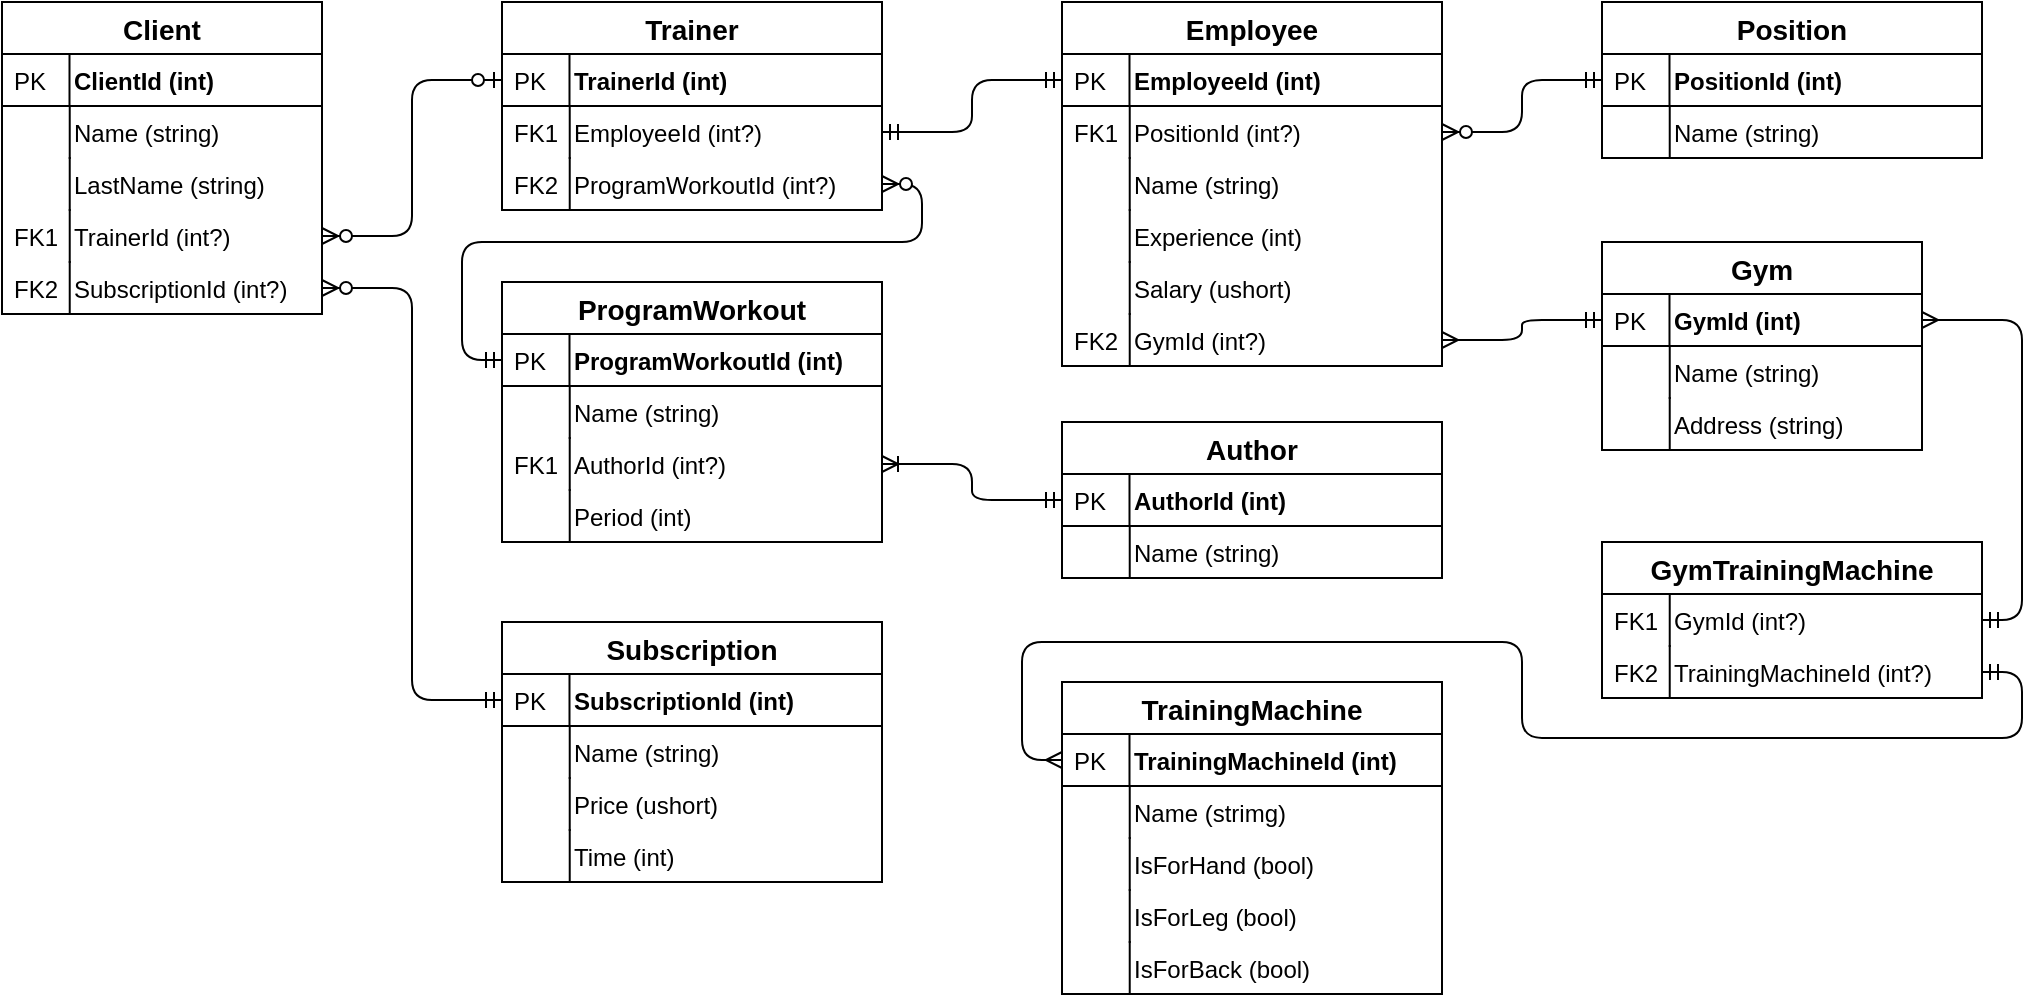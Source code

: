 <mxfile version="13.0.9" type="device"><diagram id="C5RBs43oDa-KdzZeNtuy" name="Page-1"><mxGraphModel dx="1038" dy="576" grid="1" gridSize="10" guides="1" tooltips="1" connect="1" arrows="1" fold="1" page="1" pageScale="1" pageWidth="827" pageHeight="1169" math="0" shadow="0"><root><mxCell id="WIyWlLk6GJQsqaUBKTNV-0"/><mxCell id="WIyWlLk6GJQsqaUBKTNV-1" parent="WIyWlLk6GJQsqaUBKTNV-0"/><mxCell id="CfeFnYKJWPxMVS0y_TyH-17" value="Client" style="swimlane;fontStyle=1;childLayout=stackLayout;horizontal=1;startSize=26;horizontalStack=0;resizeParent=1;resizeParentMax=0;resizeLast=0;collapsible=1;marginBottom=0;align=center;fontSize=14;" parent="WIyWlLk6GJQsqaUBKTNV-1" vertex="1"><mxGeometry x="50" y="80" width="160" height="156" as="geometry"/></mxCell><mxCell id="CfeFnYKJWPxMVS0y_TyH-30" value="ClientId (int)" style="shape=partialRectangle;top=0;left=0;right=0;bottom=1;align=left;verticalAlign=top;fillColor=none;spacingLeft=34;spacingRight=4;overflow=hidden;rotatable=0;points=[[0,0.5],[1,0.5]];portConstraint=eastwest;dropTarget=0;fontSize=12;fontStyle=1" parent="CfeFnYKJWPxMVS0y_TyH-17" vertex="1"><mxGeometry y="26" width="160" height="26" as="geometry"/></mxCell><mxCell id="CfeFnYKJWPxMVS0y_TyH-31" value="PK" style="shape=partialRectangle;top=0;left=0;bottom=0;fillColor=none;align=left;verticalAlign=top;spacingLeft=4;spacingRight=4;overflow=hidden;rotatable=0;points=[];portConstraint=eastwest;part=1;fontSize=12;" parent="CfeFnYKJWPxMVS0y_TyH-30" vertex="1" connectable="0"><mxGeometry width="33.75" height="26" as="geometry"/></mxCell><mxCell id="CfeFnYKJWPxMVS0y_TyH-34" value="Name (string)" style="shape=partialRectangle;top=0;left=0;right=0;bottom=0;align=left;verticalAlign=top;fillColor=none;spacingLeft=34;spacingRight=4;overflow=hidden;rotatable=0;points=[[0,0.5],[1,0.5]];portConstraint=eastwest;dropTarget=0;fontSize=12;" parent="CfeFnYKJWPxMVS0y_TyH-17" vertex="1"><mxGeometry y="52" width="160" height="26" as="geometry"/></mxCell><mxCell id="CfeFnYKJWPxMVS0y_TyH-35" value="" style="shape=partialRectangle;top=0;left=0;bottom=0;fillColor=none;align=left;verticalAlign=top;spacingLeft=4;spacingRight=4;overflow=hidden;rotatable=0;points=[];portConstraint=eastwest;part=1;fontSize=12;" parent="CfeFnYKJWPxMVS0y_TyH-34" vertex="1" connectable="0"><mxGeometry width="33.867" height="26" as="geometry"/></mxCell><mxCell id="CfeFnYKJWPxMVS0y_TyH-36" value="LastName (string)" style="shape=partialRectangle;top=0;left=0;right=0;bottom=0;align=left;verticalAlign=top;fillColor=none;spacingLeft=34;spacingRight=4;overflow=hidden;rotatable=0;points=[[0,0.5],[1,0.5]];portConstraint=eastwest;dropTarget=0;fontSize=12;" parent="CfeFnYKJWPxMVS0y_TyH-17" vertex="1"><mxGeometry y="78" width="160" height="26" as="geometry"/></mxCell><mxCell id="CfeFnYKJWPxMVS0y_TyH-37" value="" style="shape=partialRectangle;top=0;left=0;bottom=0;fillColor=none;align=left;verticalAlign=top;spacingLeft=4;spacingRight=4;overflow=hidden;rotatable=0;points=[];portConstraint=eastwest;part=1;fontSize=12;" parent="CfeFnYKJWPxMVS0y_TyH-36" vertex="1" connectable="0"><mxGeometry width="33.867" height="26" as="geometry"/></mxCell><mxCell id="CfeFnYKJWPxMVS0y_TyH-38" value="TrainerId (int?)" style="shape=partialRectangle;top=0;left=0;right=0;bottom=0;align=left;verticalAlign=top;fillColor=none;spacingLeft=34;spacingRight=4;overflow=hidden;rotatable=0;points=[[0,0.5],[1,0.5]];portConstraint=eastwest;dropTarget=0;fontSize=12;" parent="CfeFnYKJWPxMVS0y_TyH-17" vertex="1"><mxGeometry y="104" width="160" height="26" as="geometry"/></mxCell><mxCell id="CfeFnYKJWPxMVS0y_TyH-39" value="FK1" style="shape=partialRectangle;top=0;left=0;bottom=0;fillColor=none;align=left;verticalAlign=top;spacingLeft=4;spacingRight=4;overflow=hidden;rotatable=0;points=[];portConstraint=eastwest;part=1;fontSize=12;" parent="CfeFnYKJWPxMVS0y_TyH-38" vertex="1" connectable="0"><mxGeometry width="33.867" height="26" as="geometry"/></mxCell><mxCell id="CfeFnYKJWPxMVS0y_TyH-40" value="SubscriptionId (int?)" style="shape=partialRectangle;top=0;left=0;right=0;bottom=0;align=left;verticalAlign=top;fillColor=none;spacingLeft=34;spacingRight=4;overflow=hidden;rotatable=0;points=[[0,0.5],[1,0.5]];portConstraint=eastwest;dropTarget=0;fontSize=12;" parent="CfeFnYKJWPxMVS0y_TyH-17" vertex="1"><mxGeometry y="130" width="160" height="26" as="geometry"/></mxCell><mxCell id="CfeFnYKJWPxMVS0y_TyH-41" value="FK2" style="shape=partialRectangle;top=0;left=0;bottom=0;fillColor=none;align=left;verticalAlign=top;spacingLeft=4;spacingRight=4;overflow=hidden;rotatable=0;points=[];portConstraint=eastwest;part=1;fontSize=12;" parent="CfeFnYKJWPxMVS0y_TyH-40" vertex="1" connectable="0"><mxGeometry width="33.867" height="26" as="geometry"/></mxCell><mxCell id="CfeFnYKJWPxMVS0y_TyH-42" value="Trainer" style="swimlane;fontStyle=1;childLayout=stackLayout;horizontal=1;startSize=26;horizontalStack=0;resizeParent=1;resizeParentMax=0;resizeLast=0;collapsible=1;marginBottom=0;align=center;fontSize=14;" parent="WIyWlLk6GJQsqaUBKTNV-1" vertex="1"><mxGeometry x="300" y="80" width="190" height="104" as="geometry"/></mxCell><mxCell id="CfeFnYKJWPxMVS0y_TyH-53" value="TrainerId (int)" style="shape=partialRectangle;top=0;left=0;right=0;bottom=1;align=left;verticalAlign=top;fillColor=none;spacingLeft=34;spacingRight=4;overflow=hidden;rotatable=0;points=[[0,0.5],[1,0.5]];portConstraint=eastwest;dropTarget=0;fontSize=12;fontStyle=1" parent="CfeFnYKJWPxMVS0y_TyH-42" vertex="1"><mxGeometry y="26" width="190" height="26" as="geometry"/></mxCell><mxCell id="CfeFnYKJWPxMVS0y_TyH-54" value="PK" style="shape=partialRectangle;top=0;left=0;bottom=0;fillColor=none;align=left;verticalAlign=top;spacingLeft=4;spacingRight=4;overflow=hidden;rotatable=0;points=[];portConstraint=eastwest;part=1;fontSize=12;" parent="CfeFnYKJWPxMVS0y_TyH-53" vertex="1" connectable="0"><mxGeometry width="33.75" height="26" as="geometry"/></mxCell><mxCell id="CfeFnYKJWPxMVS0y_TyH-57" value="EmployeeId (int?)" style="shape=partialRectangle;top=0;left=0;right=0;bottom=0;align=left;verticalAlign=top;fillColor=none;spacingLeft=34;spacingRight=4;overflow=hidden;rotatable=0;points=[[0,0.5],[1,0.5]];portConstraint=eastwest;dropTarget=0;fontSize=12;" parent="CfeFnYKJWPxMVS0y_TyH-42" vertex="1"><mxGeometry y="52" width="190" height="26" as="geometry"/></mxCell><mxCell id="CfeFnYKJWPxMVS0y_TyH-58" value="FK1" style="shape=partialRectangle;top=0;left=0;bottom=0;fillColor=none;align=left;verticalAlign=top;spacingLeft=4;spacingRight=4;overflow=hidden;rotatable=0;points=[];portConstraint=eastwest;part=1;fontSize=12;" parent="CfeFnYKJWPxMVS0y_TyH-57" vertex="1" connectable="0"><mxGeometry width="33.867" height="26" as="geometry"/></mxCell><mxCell id="CfeFnYKJWPxMVS0y_TyH-55" value="ProgramWorkoutId (int?)" style="shape=partialRectangle;top=0;left=0;right=0;bottom=0;align=left;verticalAlign=top;fillColor=none;spacingLeft=34;spacingRight=4;overflow=hidden;rotatable=0;points=[[0,0.5],[1,0.5]];portConstraint=eastwest;dropTarget=0;fontSize=12;" parent="CfeFnYKJWPxMVS0y_TyH-42" vertex="1"><mxGeometry y="78" width="190" height="26" as="geometry"/></mxCell><mxCell id="CfeFnYKJWPxMVS0y_TyH-56" value="FK2" style="shape=partialRectangle;top=0;left=0;bottom=0;fillColor=none;align=left;verticalAlign=top;spacingLeft=4;spacingRight=4;overflow=hidden;rotatable=0;points=[];portConstraint=eastwest;part=1;fontSize=12;" parent="CfeFnYKJWPxMVS0y_TyH-55" vertex="1" connectable="0"><mxGeometry width="33.867" height="26" as="geometry"/></mxCell><mxCell id="CfeFnYKJWPxMVS0y_TyH-59" style="edgeStyle=orthogonalEdgeStyle;rounded=1;orthogonalLoop=1;jettySize=auto;html=1;exitX=1;exitY=0.5;exitDx=0;exitDy=0;entryX=0;entryY=0.5;entryDx=0;entryDy=0;startArrow=ERzeroToMany;startFill=1;endArrow=ERzeroToOne;endFill=1;" parent="WIyWlLk6GJQsqaUBKTNV-1" source="CfeFnYKJWPxMVS0y_TyH-38" target="CfeFnYKJWPxMVS0y_TyH-53" edge="1"><mxGeometry relative="1" as="geometry"/></mxCell><mxCell id="CfeFnYKJWPxMVS0y_TyH-60" value="Employee" style="swimlane;fontStyle=1;childLayout=stackLayout;horizontal=1;startSize=26;horizontalStack=0;resizeParent=1;resizeParentMax=0;resizeLast=0;collapsible=1;marginBottom=0;align=center;fontSize=14;" parent="WIyWlLk6GJQsqaUBKTNV-1" vertex="1"><mxGeometry x="580" y="80" width="190" height="182" as="geometry"/></mxCell><mxCell id="CfeFnYKJWPxMVS0y_TyH-61" value="EmployeeId (int)" style="shape=partialRectangle;top=0;left=0;right=0;bottom=1;align=left;verticalAlign=top;fillColor=none;spacingLeft=34;spacingRight=4;overflow=hidden;rotatable=0;points=[[0,0.5],[1,0.5]];portConstraint=eastwest;dropTarget=0;fontSize=12;fontStyle=1" parent="CfeFnYKJWPxMVS0y_TyH-60" vertex="1"><mxGeometry y="26" width="190" height="26" as="geometry"/></mxCell><mxCell id="CfeFnYKJWPxMVS0y_TyH-62" value="PK" style="shape=partialRectangle;top=0;left=0;bottom=0;fillColor=none;align=left;verticalAlign=top;spacingLeft=4;spacingRight=4;overflow=hidden;rotatable=0;points=[];portConstraint=eastwest;part=1;fontSize=12;" parent="CfeFnYKJWPxMVS0y_TyH-61" vertex="1" connectable="0"><mxGeometry width="33.75" height="26" as="geometry"/></mxCell><mxCell id="CfeFnYKJWPxMVS0y_TyH-63" value="PositionId (int?)" style="shape=partialRectangle;top=0;left=0;right=0;bottom=0;align=left;verticalAlign=top;fillColor=none;spacingLeft=34;spacingRight=4;overflow=hidden;rotatable=0;points=[[0,0.5],[1,0.5]];portConstraint=eastwest;dropTarget=0;fontSize=12;" parent="CfeFnYKJWPxMVS0y_TyH-60" vertex="1"><mxGeometry y="52" width="190" height="26" as="geometry"/></mxCell><mxCell id="CfeFnYKJWPxMVS0y_TyH-64" value="FK1" style="shape=partialRectangle;top=0;left=0;bottom=0;fillColor=none;align=left;verticalAlign=top;spacingLeft=4;spacingRight=4;overflow=hidden;rotatable=0;points=[];portConstraint=eastwest;part=1;fontSize=12;" parent="CfeFnYKJWPxMVS0y_TyH-63" vertex="1" connectable="0"><mxGeometry width="33.867" height="26" as="geometry"/></mxCell><mxCell id="CfeFnYKJWPxMVS0y_TyH-65" value="Name (string)" style="shape=partialRectangle;top=0;left=0;right=0;bottom=0;align=left;verticalAlign=top;fillColor=none;spacingLeft=34;spacingRight=4;overflow=hidden;rotatable=0;points=[[0,0.5],[1,0.5]];portConstraint=eastwest;dropTarget=0;fontSize=12;" parent="CfeFnYKJWPxMVS0y_TyH-60" vertex="1"><mxGeometry y="78" width="190" height="26" as="geometry"/></mxCell><mxCell id="CfeFnYKJWPxMVS0y_TyH-66" value="" style="shape=partialRectangle;top=0;left=0;bottom=0;fillColor=none;align=left;verticalAlign=top;spacingLeft=4;spacingRight=4;overflow=hidden;rotatable=0;points=[];portConstraint=eastwest;part=1;fontSize=12;" parent="CfeFnYKJWPxMVS0y_TyH-65" vertex="1" connectable="0"><mxGeometry width="33.867" height="26" as="geometry"/></mxCell><mxCell id="CfeFnYKJWPxMVS0y_TyH-67" value="Experience (int)" style="shape=partialRectangle;top=0;left=0;right=0;bottom=0;align=left;verticalAlign=top;fillColor=none;spacingLeft=34;spacingRight=4;overflow=hidden;rotatable=0;points=[[0,0.5],[1,0.5]];portConstraint=eastwest;dropTarget=0;fontSize=12;" parent="CfeFnYKJWPxMVS0y_TyH-60" vertex="1"><mxGeometry y="104" width="190" height="26" as="geometry"/></mxCell><mxCell id="CfeFnYKJWPxMVS0y_TyH-68" value="" style="shape=partialRectangle;top=0;left=0;bottom=0;fillColor=none;align=left;verticalAlign=top;spacingLeft=4;spacingRight=4;overflow=hidden;rotatable=0;points=[];portConstraint=eastwest;part=1;fontSize=12;" parent="CfeFnYKJWPxMVS0y_TyH-67" vertex="1" connectable="0"><mxGeometry width="33.867" height="26" as="geometry"/></mxCell><mxCell id="CfeFnYKJWPxMVS0y_TyH-69" value="Salary (ushort)" style="shape=partialRectangle;top=0;left=0;right=0;bottom=0;align=left;verticalAlign=top;fillColor=none;spacingLeft=34;spacingRight=4;overflow=hidden;rotatable=0;points=[[0,0.5],[1,0.5]];portConstraint=eastwest;dropTarget=0;fontSize=12;" parent="CfeFnYKJWPxMVS0y_TyH-60" vertex="1"><mxGeometry y="130" width="190" height="26" as="geometry"/></mxCell><mxCell id="CfeFnYKJWPxMVS0y_TyH-70" value="" style="shape=partialRectangle;top=0;left=0;bottom=0;fillColor=none;align=left;verticalAlign=top;spacingLeft=4;spacingRight=4;overflow=hidden;rotatable=0;points=[];portConstraint=eastwest;part=1;fontSize=12;" parent="CfeFnYKJWPxMVS0y_TyH-69" vertex="1" connectable="0"><mxGeometry width="33.867" height="26" as="geometry"/></mxCell><mxCell id="CfeFnYKJWPxMVS0y_TyH-71" value="GymId (int?)" style="shape=partialRectangle;top=0;left=0;right=0;bottom=0;align=left;verticalAlign=top;fillColor=none;spacingLeft=34;spacingRight=4;overflow=hidden;rotatable=0;points=[[0,0.5],[1,0.5]];portConstraint=eastwest;dropTarget=0;fontSize=12;" parent="CfeFnYKJWPxMVS0y_TyH-60" vertex="1"><mxGeometry y="156" width="190" height="26" as="geometry"/></mxCell><mxCell id="CfeFnYKJWPxMVS0y_TyH-72" value="FK2" style="shape=partialRectangle;top=0;left=0;bottom=0;fillColor=none;align=left;verticalAlign=top;spacingLeft=4;spacingRight=4;overflow=hidden;rotatable=0;points=[];portConstraint=eastwest;part=1;fontSize=12;" parent="CfeFnYKJWPxMVS0y_TyH-71" vertex="1" connectable="0"><mxGeometry width="33.867" height="26" as="geometry"/></mxCell><mxCell id="CfeFnYKJWPxMVS0y_TyH-73" style="edgeStyle=orthogonalEdgeStyle;rounded=1;orthogonalLoop=1;jettySize=auto;html=1;exitX=0;exitY=0.5;exitDx=0;exitDy=0;entryX=1;entryY=0.5;entryDx=0;entryDy=0;startArrow=ERmandOne;startFill=0;endArrow=ERmandOne;endFill=0;" parent="WIyWlLk6GJQsqaUBKTNV-1" source="CfeFnYKJWPxMVS0y_TyH-61" target="CfeFnYKJWPxMVS0y_TyH-57" edge="1"><mxGeometry relative="1" as="geometry"/></mxCell><mxCell id="CfeFnYKJWPxMVS0y_TyH-74" value="Position" style="swimlane;fontStyle=1;childLayout=stackLayout;horizontal=1;startSize=26;horizontalStack=0;resizeParent=1;resizeParentMax=0;resizeLast=0;collapsible=1;marginBottom=0;align=center;fontSize=14;" parent="WIyWlLk6GJQsqaUBKTNV-1" vertex="1"><mxGeometry x="850" y="80" width="190" height="78" as="geometry"/></mxCell><mxCell id="CfeFnYKJWPxMVS0y_TyH-75" value="PositionId (int)" style="shape=partialRectangle;top=0;left=0;right=0;bottom=1;align=left;verticalAlign=top;fillColor=none;spacingLeft=34;spacingRight=4;overflow=hidden;rotatable=0;points=[[0,0.5],[1,0.5]];portConstraint=eastwest;dropTarget=0;fontSize=12;fontStyle=1" parent="CfeFnYKJWPxMVS0y_TyH-74" vertex="1"><mxGeometry y="26" width="190" height="26" as="geometry"/></mxCell><mxCell id="CfeFnYKJWPxMVS0y_TyH-76" value="PK" style="shape=partialRectangle;top=0;left=0;bottom=0;fillColor=none;align=left;verticalAlign=top;spacingLeft=4;spacingRight=4;overflow=hidden;rotatable=0;points=[];portConstraint=eastwest;part=1;fontSize=12;" parent="CfeFnYKJWPxMVS0y_TyH-75" vertex="1" connectable="0"><mxGeometry width="33.75" height="26" as="geometry"/></mxCell><mxCell id="CfeFnYKJWPxMVS0y_TyH-77" value="Name (string)" style="shape=partialRectangle;top=0;left=0;right=0;bottom=0;align=left;verticalAlign=top;fillColor=none;spacingLeft=34;spacingRight=4;overflow=hidden;rotatable=0;points=[[0,0.5],[1,0.5]];portConstraint=eastwest;dropTarget=0;fontSize=12;" parent="CfeFnYKJWPxMVS0y_TyH-74" vertex="1"><mxGeometry y="52" width="190" height="26" as="geometry"/></mxCell><mxCell id="CfeFnYKJWPxMVS0y_TyH-78" value="" style="shape=partialRectangle;top=0;left=0;bottom=0;fillColor=none;align=left;verticalAlign=top;spacingLeft=4;spacingRight=4;overflow=hidden;rotatable=0;points=[];portConstraint=eastwest;part=1;fontSize=12;" parent="CfeFnYKJWPxMVS0y_TyH-77" vertex="1" connectable="0"><mxGeometry width="33.867" height="26" as="geometry"/></mxCell><mxCell id="CfeFnYKJWPxMVS0y_TyH-81" style="edgeStyle=orthogonalEdgeStyle;rounded=1;orthogonalLoop=1;jettySize=auto;html=1;exitX=1;exitY=0.5;exitDx=0;exitDy=0;entryX=0;entryY=0.5;entryDx=0;entryDy=0;startArrow=ERzeroToMany;startFill=1;endArrow=ERmandOne;endFill=0;strokeWidth=1;" parent="WIyWlLk6GJQsqaUBKTNV-1" source="CfeFnYKJWPxMVS0y_TyH-63" target="CfeFnYKJWPxMVS0y_TyH-75" edge="1"><mxGeometry relative="1" as="geometry"/></mxCell><mxCell id="CfeFnYKJWPxMVS0y_TyH-91" style="edgeStyle=orthogonalEdgeStyle;rounded=1;orthogonalLoop=1;jettySize=auto;html=1;exitX=1;exitY=0.5;exitDx=0;exitDy=0;entryX=0;entryY=0.5;entryDx=0;entryDy=0;startArrow=ERzeroToMany;startFill=1;endArrow=ERmandOne;endFill=0;strokeWidth=1;" parent="WIyWlLk6GJQsqaUBKTNV-1" source="CfeFnYKJWPxMVS0y_TyH-55" target="CfeFnYKJWPxMVS0y_TyH-83" edge="1"><mxGeometry relative="1" as="geometry"><Array as="points"><mxPoint x="510" y="171"/><mxPoint x="510" y="200"/><mxPoint x="280" y="200"/><mxPoint x="280" y="259"/></Array></mxGeometry></mxCell><mxCell id="CfeFnYKJWPxMVS0y_TyH-82" value="ProgramWorkout" style="swimlane;fontStyle=1;childLayout=stackLayout;horizontal=1;startSize=26;horizontalStack=0;resizeParent=1;resizeParentMax=0;resizeLast=0;collapsible=1;marginBottom=0;align=center;fontSize=14;" parent="WIyWlLk6GJQsqaUBKTNV-1" vertex="1"><mxGeometry x="300" y="220" width="190" height="130" as="geometry"/></mxCell><mxCell id="CfeFnYKJWPxMVS0y_TyH-83" value="ProgramWorkoutId (int)" style="shape=partialRectangle;top=0;left=0;right=0;bottom=1;align=left;verticalAlign=top;fillColor=none;spacingLeft=34;spacingRight=4;overflow=hidden;rotatable=0;points=[[0,0.5],[1,0.5]];portConstraint=eastwest;dropTarget=0;fontSize=12;fontStyle=1" parent="CfeFnYKJWPxMVS0y_TyH-82" vertex="1"><mxGeometry y="26" width="190" height="26" as="geometry"/></mxCell><mxCell id="CfeFnYKJWPxMVS0y_TyH-84" value="PK" style="shape=partialRectangle;top=0;left=0;bottom=0;fillColor=none;align=left;verticalAlign=top;spacingLeft=4;spacingRight=4;overflow=hidden;rotatable=0;points=[];portConstraint=eastwest;part=1;fontSize=12;" parent="CfeFnYKJWPxMVS0y_TyH-83" vertex="1" connectable="0"><mxGeometry width="33.75" height="26" as="geometry"/></mxCell><mxCell id="CfeFnYKJWPxMVS0y_TyH-85" value="Name (string)" style="shape=partialRectangle;top=0;left=0;right=0;bottom=0;align=left;verticalAlign=top;fillColor=none;spacingLeft=34;spacingRight=4;overflow=hidden;rotatable=0;points=[[0,0.5],[1,0.5]];portConstraint=eastwest;dropTarget=0;fontSize=12;" parent="CfeFnYKJWPxMVS0y_TyH-82" vertex="1"><mxGeometry y="52" width="190" height="26" as="geometry"/></mxCell><mxCell id="CfeFnYKJWPxMVS0y_TyH-86" value="" style="shape=partialRectangle;top=0;left=0;bottom=0;fillColor=none;align=left;verticalAlign=top;spacingLeft=4;spacingRight=4;overflow=hidden;rotatable=0;points=[];portConstraint=eastwest;part=1;fontSize=12;" parent="CfeFnYKJWPxMVS0y_TyH-85" vertex="1" connectable="0"><mxGeometry width="33.867" height="26" as="geometry"/></mxCell><mxCell id="CfeFnYKJWPxMVS0y_TyH-87" value="AuthorId (int?)" style="shape=partialRectangle;top=0;left=0;right=0;bottom=0;align=left;verticalAlign=top;fillColor=none;spacingLeft=34;spacingRight=4;overflow=hidden;rotatable=0;points=[[0,0.5],[1,0.5]];portConstraint=eastwest;dropTarget=0;fontSize=12;" parent="CfeFnYKJWPxMVS0y_TyH-82" vertex="1"><mxGeometry y="78" width="190" height="26" as="geometry"/></mxCell><mxCell id="CfeFnYKJWPxMVS0y_TyH-88" value="FK1" style="shape=partialRectangle;top=0;left=0;bottom=0;fillColor=none;align=left;verticalAlign=top;spacingLeft=4;spacingRight=4;overflow=hidden;rotatable=0;points=[];portConstraint=eastwest;part=1;fontSize=12;" parent="CfeFnYKJWPxMVS0y_TyH-87" vertex="1" connectable="0"><mxGeometry width="33.867" height="26" as="geometry"/></mxCell><mxCell id="CfeFnYKJWPxMVS0y_TyH-89" value="Period (int)" style="shape=partialRectangle;top=0;left=0;right=0;bottom=0;align=left;verticalAlign=top;fillColor=none;spacingLeft=34;spacingRight=4;overflow=hidden;rotatable=0;points=[[0,0.5],[1,0.5]];portConstraint=eastwest;dropTarget=0;fontSize=12;" parent="CfeFnYKJWPxMVS0y_TyH-82" vertex="1"><mxGeometry y="104" width="190" height="26" as="geometry"/></mxCell><mxCell id="CfeFnYKJWPxMVS0y_TyH-90" value="" style="shape=partialRectangle;top=0;left=0;bottom=0;fillColor=none;align=left;verticalAlign=top;spacingLeft=4;spacingRight=4;overflow=hidden;rotatable=0;points=[];portConstraint=eastwest;part=1;fontSize=12;" parent="CfeFnYKJWPxMVS0y_TyH-89" vertex="1" connectable="0"><mxGeometry width="33.867" height="26" as="geometry"/></mxCell><mxCell id="CfeFnYKJWPxMVS0y_TyH-99" style="edgeStyle=orthogonalEdgeStyle;rounded=1;orthogonalLoop=1;jettySize=auto;html=1;exitX=1;exitY=0.5;exitDx=0;exitDy=0;entryX=0;entryY=0.5;entryDx=0;entryDy=0;startArrow=ERoneToMany;startFill=0;endArrow=ERmandOne;endFill=0;strokeWidth=1;" parent="WIyWlLk6GJQsqaUBKTNV-1" source="CfeFnYKJWPxMVS0y_TyH-87" target="CfeFnYKJWPxMVS0y_TyH-94" edge="1"><mxGeometry relative="1" as="geometry"/></mxCell><mxCell id="CfeFnYKJWPxMVS0y_TyH-122" value="Subscription" style="swimlane;fontStyle=1;childLayout=stackLayout;horizontal=1;startSize=26;horizontalStack=0;resizeParent=1;resizeParentMax=0;resizeLast=0;collapsible=1;marginBottom=0;align=center;fontSize=14;" parent="WIyWlLk6GJQsqaUBKTNV-1" vertex="1"><mxGeometry x="300" y="390" width="190" height="130" as="geometry"/></mxCell><mxCell id="CfeFnYKJWPxMVS0y_TyH-123" value="SubscriptionId (int)" style="shape=partialRectangle;top=0;left=0;right=0;bottom=1;align=left;verticalAlign=top;fillColor=none;spacingLeft=34;spacingRight=4;overflow=hidden;rotatable=0;points=[[0,0.5],[1,0.5]];portConstraint=eastwest;dropTarget=0;fontSize=12;fontStyle=1" parent="CfeFnYKJWPxMVS0y_TyH-122" vertex="1"><mxGeometry y="26" width="190" height="26" as="geometry"/></mxCell><mxCell id="CfeFnYKJWPxMVS0y_TyH-124" value="PK" style="shape=partialRectangle;top=0;left=0;bottom=0;fillColor=none;align=left;verticalAlign=top;spacingLeft=4;spacingRight=4;overflow=hidden;rotatable=0;points=[];portConstraint=eastwest;part=1;fontSize=12;" parent="CfeFnYKJWPxMVS0y_TyH-123" vertex="1" connectable="0"><mxGeometry width="33.75" height="26" as="geometry"/></mxCell><mxCell id="CfeFnYKJWPxMVS0y_TyH-125" value="Name (string)" style="shape=partialRectangle;top=0;left=0;right=0;bottom=0;align=left;verticalAlign=top;fillColor=none;spacingLeft=34;spacingRight=4;overflow=hidden;rotatable=0;points=[[0,0.5],[1,0.5]];portConstraint=eastwest;dropTarget=0;fontSize=12;" parent="CfeFnYKJWPxMVS0y_TyH-122" vertex="1"><mxGeometry y="52" width="190" height="26" as="geometry"/></mxCell><mxCell id="CfeFnYKJWPxMVS0y_TyH-126" value="" style="shape=partialRectangle;top=0;left=0;bottom=0;fillColor=none;align=left;verticalAlign=top;spacingLeft=4;spacingRight=4;overflow=hidden;rotatable=0;points=[];portConstraint=eastwest;part=1;fontSize=12;" parent="CfeFnYKJWPxMVS0y_TyH-125" vertex="1" connectable="0"><mxGeometry width="33.867" height="26" as="geometry"/></mxCell><mxCell id="CfeFnYKJWPxMVS0y_TyH-129" value="Price (ushort)" style="shape=partialRectangle;top=0;left=0;right=0;bottom=0;align=left;verticalAlign=top;fillColor=none;spacingLeft=34;spacingRight=4;overflow=hidden;rotatable=0;points=[[0,0.5],[1,0.5]];portConstraint=eastwest;dropTarget=0;fontSize=12;" parent="CfeFnYKJWPxMVS0y_TyH-122" vertex="1"><mxGeometry y="78" width="190" height="26" as="geometry"/></mxCell><mxCell id="CfeFnYKJWPxMVS0y_TyH-130" value="" style="shape=partialRectangle;top=0;left=0;bottom=0;fillColor=none;align=left;verticalAlign=top;spacingLeft=4;spacingRight=4;overflow=hidden;rotatable=0;points=[];portConstraint=eastwest;part=1;fontSize=12;" parent="CfeFnYKJWPxMVS0y_TyH-129" vertex="1" connectable="0"><mxGeometry width="33.867" height="26" as="geometry"/></mxCell><mxCell id="CfeFnYKJWPxMVS0y_TyH-127" value="Time (int)" style="shape=partialRectangle;top=0;left=0;right=0;bottom=0;align=left;verticalAlign=top;fillColor=none;spacingLeft=34;spacingRight=4;overflow=hidden;rotatable=0;points=[[0,0.5],[1,0.5]];portConstraint=eastwest;dropTarget=0;fontSize=12;" parent="CfeFnYKJWPxMVS0y_TyH-122" vertex="1"><mxGeometry y="104" width="190" height="26" as="geometry"/></mxCell><mxCell id="CfeFnYKJWPxMVS0y_TyH-128" value="" style="shape=partialRectangle;top=0;left=0;bottom=0;fillColor=none;align=left;verticalAlign=top;spacingLeft=4;spacingRight=4;overflow=hidden;rotatable=0;points=[];portConstraint=eastwest;part=1;fontSize=12;" parent="CfeFnYKJWPxMVS0y_TyH-127" vertex="1" connectable="0"><mxGeometry width="33.867" height="26" as="geometry"/></mxCell><mxCell id="CfeFnYKJWPxMVS0y_TyH-134" value="Gym" style="swimlane;fontStyle=1;childLayout=stackLayout;horizontal=1;startSize=26;horizontalStack=0;resizeParent=1;resizeParentMax=0;resizeLast=0;collapsible=1;marginBottom=0;align=center;fontSize=14;" parent="WIyWlLk6GJQsqaUBKTNV-1" vertex="1"><mxGeometry x="850" y="200" width="160" height="104" as="geometry"/></mxCell><mxCell id="CfeFnYKJWPxMVS0y_TyH-135" value="GymId (int)" style="shape=partialRectangle;top=0;left=0;right=0;bottom=1;align=left;verticalAlign=top;fillColor=none;spacingLeft=34;spacingRight=4;overflow=hidden;rotatable=0;points=[[0,0.5],[1,0.5]];portConstraint=eastwest;dropTarget=0;fontSize=12;fontStyle=1" parent="CfeFnYKJWPxMVS0y_TyH-134" vertex="1"><mxGeometry y="26" width="160" height="26" as="geometry"/></mxCell><mxCell id="CfeFnYKJWPxMVS0y_TyH-136" value="PK" style="shape=partialRectangle;top=0;left=0;bottom=0;fillColor=none;align=left;verticalAlign=top;spacingLeft=4;spacingRight=4;overflow=hidden;rotatable=0;points=[];portConstraint=eastwest;part=1;fontSize=12;" parent="CfeFnYKJWPxMVS0y_TyH-135" vertex="1" connectable="0"><mxGeometry width="33.75" height="26" as="geometry"/></mxCell><mxCell id="CfeFnYKJWPxMVS0y_TyH-137" value="Name (string)" style="shape=partialRectangle;top=0;left=0;right=0;bottom=0;align=left;verticalAlign=top;fillColor=none;spacingLeft=34;spacingRight=4;overflow=hidden;rotatable=0;points=[[0,0.5],[1,0.5]];portConstraint=eastwest;dropTarget=0;fontSize=12;" parent="CfeFnYKJWPxMVS0y_TyH-134" vertex="1"><mxGeometry y="52" width="160" height="26" as="geometry"/></mxCell><mxCell id="CfeFnYKJWPxMVS0y_TyH-138" value="" style="shape=partialRectangle;top=0;left=0;bottom=0;fillColor=none;align=left;verticalAlign=top;spacingLeft=4;spacingRight=4;overflow=hidden;rotatable=0;points=[];portConstraint=eastwest;part=1;fontSize=12;" parent="CfeFnYKJWPxMVS0y_TyH-137" vertex="1" connectable="0"><mxGeometry width="33.867" height="26" as="geometry"/></mxCell><mxCell id="CfeFnYKJWPxMVS0y_TyH-139" value="Address (string)" style="shape=partialRectangle;top=0;left=0;right=0;bottom=0;align=left;verticalAlign=top;fillColor=none;spacingLeft=34;spacingRight=4;overflow=hidden;rotatable=0;points=[[0,0.5],[1,0.5]];portConstraint=eastwest;dropTarget=0;fontSize=12;" parent="CfeFnYKJWPxMVS0y_TyH-134" vertex="1"><mxGeometry y="78" width="160" height="26" as="geometry"/></mxCell><mxCell id="CfeFnYKJWPxMVS0y_TyH-140" value="" style="shape=partialRectangle;top=0;left=0;bottom=0;fillColor=none;align=left;verticalAlign=top;spacingLeft=4;spacingRight=4;overflow=hidden;rotatable=0;points=[];portConstraint=eastwest;part=1;fontSize=12;" parent="CfeFnYKJWPxMVS0y_TyH-139" vertex="1" connectable="0"><mxGeometry width="33.867" height="26" as="geometry"/></mxCell><mxCell id="CfeFnYKJWPxMVS0y_TyH-145" style="edgeStyle=orthogonalEdgeStyle;rounded=1;orthogonalLoop=1;jettySize=auto;html=1;exitX=1;exitY=0.5;exitDx=0;exitDy=0;entryX=0;entryY=0.5;entryDx=0;entryDy=0;startArrow=ERzeroToMany;startFill=1;endArrow=ERmandOne;endFill=0;strokeWidth=1;" parent="WIyWlLk6GJQsqaUBKTNV-1" source="CfeFnYKJWPxMVS0y_TyH-40" target="CfeFnYKJWPxMVS0y_TyH-123" edge="1"><mxGeometry relative="1" as="geometry"/></mxCell><mxCell id="CfeFnYKJWPxMVS0y_TyH-146" style="edgeStyle=orthogonalEdgeStyle;rounded=1;orthogonalLoop=1;jettySize=auto;html=1;exitX=1;exitY=0.5;exitDx=0;exitDy=0;entryX=0;entryY=0.5;entryDx=0;entryDy=0;startArrow=ERmany;startFill=0;endArrow=ERmandOne;endFill=0;strokeWidth=1;" parent="WIyWlLk6GJQsqaUBKTNV-1" source="CfeFnYKJWPxMVS0y_TyH-71" target="CfeFnYKJWPxMVS0y_TyH-135" edge="1"><mxGeometry relative="1" as="geometry"/></mxCell><mxCell id="CfeFnYKJWPxMVS0y_TyH-160" value="GymTrainingMachine" style="swimlane;fontStyle=1;childLayout=stackLayout;horizontal=1;startSize=26;horizontalStack=0;resizeParent=1;resizeParentMax=0;resizeLast=0;collapsible=1;marginBottom=0;align=center;fontSize=14;" parent="WIyWlLk6GJQsqaUBKTNV-1" vertex="1"><mxGeometry x="850" y="350" width="190" height="78" as="geometry"/></mxCell><mxCell id="CfeFnYKJWPxMVS0y_TyH-163" value="GymId (int?)" style="shape=partialRectangle;top=0;left=0;right=0;bottom=0;align=left;verticalAlign=top;fillColor=none;spacingLeft=34;spacingRight=4;overflow=hidden;rotatable=0;points=[[0,0.5],[1,0.5]];portConstraint=eastwest;dropTarget=0;fontSize=12;" parent="CfeFnYKJWPxMVS0y_TyH-160" vertex="1"><mxGeometry y="26" width="190" height="26" as="geometry"/></mxCell><mxCell id="CfeFnYKJWPxMVS0y_TyH-164" value="FK1" style="shape=partialRectangle;top=0;left=0;bottom=0;fillColor=none;align=left;verticalAlign=top;spacingLeft=4;spacingRight=4;overflow=hidden;rotatable=0;points=[];portConstraint=eastwest;part=1;fontSize=12;" parent="CfeFnYKJWPxMVS0y_TyH-163" vertex="1" connectable="0"><mxGeometry width="33.867" height="26" as="geometry"/></mxCell><mxCell id="CfeFnYKJWPxMVS0y_TyH-165" value="TrainingMachineId (int?)" style="shape=partialRectangle;top=0;left=0;right=0;bottom=0;align=left;verticalAlign=top;fillColor=none;spacingLeft=34;spacingRight=4;overflow=hidden;rotatable=0;points=[[0,0.5],[1,0.5]];portConstraint=eastwest;dropTarget=0;fontSize=12;" parent="CfeFnYKJWPxMVS0y_TyH-160" vertex="1"><mxGeometry y="52" width="190" height="26" as="geometry"/></mxCell><mxCell id="CfeFnYKJWPxMVS0y_TyH-166" value="FK2" style="shape=partialRectangle;top=0;left=0;bottom=0;fillColor=none;align=left;verticalAlign=top;spacingLeft=4;spacingRight=4;overflow=hidden;rotatable=0;points=[];portConstraint=eastwest;part=1;fontSize=12;" parent="CfeFnYKJWPxMVS0y_TyH-165" vertex="1" connectable="0"><mxGeometry width="33.867" height="26" as="geometry"/></mxCell><mxCell id="CfeFnYKJWPxMVS0y_TyH-168" style="edgeStyle=orthogonalEdgeStyle;rounded=1;orthogonalLoop=1;jettySize=auto;html=1;exitX=1;exitY=0.5;exitDx=0;exitDy=0;entryX=1;entryY=0.5;entryDx=0;entryDy=0;startArrow=ERmandOne;startFill=0;endArrow=ERmany;endFill=0;strokeWidth=1;" parent="WIyWlLk6GJQsqaUBKTNV-1" source="CfeFnYKJWPxMVS0y_TyH-163" target="CfeFnYKJWPxMVS0y_TyH-135" edge="1"><mxGeometry relative="1" as="geometry"/></mxCell><mxCell id="CfeFnYKJWPxMVS0y_TyH-93" value="Author" style="swimlane;fontStyle=1;childLayout=stackLayout;horizontal=1;startSize=26;horizontalStack=0;resizeParent=1;resizeParentMax=0;resizeLast=0;collapsible=1;marginBottom=0;align=center;fontSize=14;" parent="WIyWlLk6GJQsqaUBKTNV-1" vertex="1"><mxGeometry x="580" y="290" width="190" height="78" as="geometry"/></mxCell><mxCell id="CfeFnYKJWPxMVS0y_TyH-94" value="AuthorId (int)" style="shape=partialRectangle;top=0;left=0;right=0;bottom=1;align=left;verticalAlign=top;fillColor=none;spacingLeft=34;spacingRight=4;overflow=hidden;rotatable=0;points=[[0,0.5],[1,0.5]];portConstraint=eastwest;dropTarget=0;fontSize=12;fontStyle=1" parent="CfeFnYKJWPxMVS0y_TyH-93" vertex="1"><mxGeometry y="26" width="190" height="26" as="geometry"/></mxCell><mxCell id="CfeFnYKJWPxMVS0y_TyH-95" value="PK" style="shape=partialRectangle;top=0;left=0;bottom=0;fillColor=none;align=left;verticalAlign=top;spacingLeft=4;spacingRight=4;overflow=hidden;rotatable=0;points=[];portConstraint=eastwest;part=1;fontSize=12;" parent="CfeFnYKJWPxMVS0y_TyH-94" vertex="1" connectable="0"><mxGeometry width="33.75" height="26" as="geometry"/></mxCell><mxCell id="CfeFnYKJWPxMVS0y_TyH-96" value="Name (string)" style="shape=partialRectangle;top=0;left=0;right=0;bottom=0;align=left;verticalAlign=top;fillColor=none;spacingLeft=34;spacingRight=4;overflow=hidden;rotatable=0;points=[[0,0.5],[1,0.5]];portConstraint=eastwest;dropTarget=0;fontSize=12;" parent="CfeFnYKJWPxMVS0y_TyH-93" vertex="1"><mxGeometry y="52" width="190" height="26" as="geometry"/></mxCell><mxCell id="CfeFnYKJWPxMVS0y_TyH-97" value="" style="shape=partialRectangle;top=0;left=0;bottom=0;fillColor=none;align=left;verticalAlign=top;spacingLeft=4;spacingRight=4;overflow=hidden;rotatable=0;points=[];portConstraint=eastwest;part=1;fontSize=12;" parent="CfeFnYKJWPxMVS0y_TyH-96" vertex="1" connectable="0"><mxGeometry width="33.867" height="26" as="geometry"/></mxCell><mxCell id="CfeFnYKJWPxMVS0y_TyH-147" value="TrainingMachine" style="swimlane;fontStyle=1;childLayout=stackLayout;horizontal=1;startSize=26;horizontalStack=0;resizeParent=1;resizeParentMax=0;resizeLast=0;collapsible=1;marginBottom=0;align=center;fontSize=14;" parent="WIyWlLk6GJQsqaUBKTNV-1" vertex="1"><mxGeometry x="580" y="420" width="190" height="156" as="geometry"/></mxCell><mxCell id="CfeFnYKJWPxMVS0y_TyH-148" value="TrainingMachineId (int)" style="shape=partialRectangle;top=0;left=0;right=0;bottom=1;align=left;verticalAlign=top;fillColor=none;spacingLeft=34;spacingRight=4;overflow=hidden;rotatable=0;points=[[0,0.5],[1,0.5]];portConstraint=eastwest;dropTarget=0;fontSize=12;fontStyle=1" parent="CfeFnYKJWPxMVS0y_TyH-147" vertex="1"><mxGeometry y="26" width="190" height="26" as="geometry"/></mxCell><mxCell id="CfeFnYKJWPxMVS0y_TyH-149" value="PK" style="shape=partialRectangle;top=0;left=0;bottom=0;fillColor=none;align=left;verticalAlign=top;spacingLeft=4;spacingRight=4;overflow=hidden;rotatable=0;points=[];portConstraint=eastwest;part=1;fontSize=12;" parent="CfeFnYKJWPxMVS0y_TyH-148" vertex="1" connectable="0"><mxGeometry width="33.75" height="26" as="geometry"/></mxCell><mxCell id="CfeFnYKJWPxMVS0y_TyH-150" value="Name (strimg)" style="shape=partialRectangle;top=0;left=0;right=0;bottom=0;align=left;verticalAlign=top;fillColor=none;spacingLeft=34;spacingRight=4;overflow=hidden;rotatable=0;points=[[0,0.5],[1,0.5]];portConstraint=eastwest;dropTarget=0;fontSize=12;" parent="CfeFnYKJWPxMVS0y_TyH-147" vertex="1"><mxGeometry y="52" width="190" height="26" as="geometry"/></mxCell><mxCell id="CfeFnYKJWPxMVS0y_TyH-151" value="" style="shape=partialRectangle;top=0;left=0;bottom=0;fillColor=none;align=left;verticalAlign=top;spacingLeft=4;spacingRight=4;overflow=hidden;rotatable=0;points=[];portConstraint=eastwest;part=1;fontSize=12;" parent="CfeFnYKJWPxMVS0y_TyH-150" vertex="1" connectable="0"><mxGeometry width="33.867" height="26" as="geometry"/></mxCell><mxCell id="CfeFnYKJWPxMVS0y_TyH-152" value="IsForHand (bool)" style="shape=partialRectangle;top=0;left=0;right=0;bottom=0;align=left;verticalAlign=top;fillColor=none;spacingLeft=34;spacingRight=4;overflow=hidden;rotatable=0;points=[[0,0.5],[1,0.5]];portConstraint=eastwest;dropTarget=0;fontSize=12;" parent="CfeFnYKJWPxMVS0y_TyH-147" vertex="1"><mxGeometry y="78" width="190" height="26" as="geometry"/></mxCell><mxCell id="CfeFnYKJWPxMVS0y_TyH-153" value="" style="shape=partialRectangle;top=0;left=0;bottom=0;fillColor=none;align=left;verticalAlign=top;spacingLeft=4;spacingRight=4;overflow=hidden;rotatable=0;points=[];portConstraint=eastwest;part=1;fontSize=12;" parent="CfeFnYKJWPxMVS0y_TyH-152" vertex="1" connectable="0"><mxGeometry width="33.867" height="26" as="geometry"/></mxCell><mxCell id="CfeFnYKJWPxMVS0y_TyH-154" value="IsForLeg (bool)" style="shape=partialRectangle;top=0;left=0;right=0;bottom=0;align=left;verticalAlign=top;fillColor=none;spacingLeft=34;spacingRight=4;overflow=hidden;rotatable=0;points=[[0,0.5],[1,0.5]];portConstraint=eastwest;dropTarget=0;fontSize=12;" parent="CfeFnYKJWPxMVS0y_TyH-147" vertex="1"><mxGeometry y="104" width="190" height="26" as="geometry"/></mxCell><mxCell id="CfeFnYKJWPxMVS0y_TyH-155" value="" style="shape=partialRectangle;top=0;left=0;bottom=0;fillColor=none;align=left;verticalAlign=top;spacingLeft=4;spacingRight=4;overflow=hidden;rotatable=0;points=[];portConstraint=eastwest;part=1;fontSize=12;" parent="CfeFnYKJWPxMVS0y_TyH-154" vertex="1" connectable="0"><mxGeometry width="33.867" height="26" as="geometry"/></mxCell><mxCell id="CfeFnYKJWPxMVS0y_TyH-156" value="IsForBack (bool)" style="shape=partialRectangle;top=0;left=0;right=0;bottom=0;align=left;verticalAlign=top;fillColor=none;spacingLeft=34;spacingRight=4;overflow=hidden;rotatable=0;points=[[0,0.5],[1,0.5]];portConstraint=eastwest;dropTarget=0;fontSize=12;" parent="CfeFnYKJWPxMVS0y_TyH-147" vertex="1"><mxGeometry y="130" width="190" height="26" as="geometry"/></mxCell><mxCell id="CfeFnYKJWPxMVS0y_TyH-157" value="" style="shape=partialRectangle;top=0;left=0;bottom=0;fillColor=none;align=left;verticalAlign=top;spacingLeft=4;spacingRight=4;overflow=hidden;rotatable=0;points=[];portConstraint=eastwest;part=1;fontSize=12;" parent="CfeFnYKJWPxMVS0y_TyH-156" vertex="1" connectable="0"><mxGeometry width="33.867" height="26" as="geometry"/></mxCell><mxCell id="CfeFnYKJWPxMVS0y_TyH-170" style="edgeStyle=orthogonalEdgeStyle;rounded=1;orthogonalLoop=1;jettySize=auto;html=1;exitX=1;exitY=0.5;exitDx=0;exitDy=0;entryX=0;entryY=0.5;entryDx=0;entryDy=0;startArrow=ERmandOne;startFill=0;endArrow=ERmany;endFill=0;strokeWidth=1;" parent="WIyWlLk6GJQsqaUBKTNV-1" source="CfeFnYKJWPxMVS0y_TyH-165" target="CfeFnYKJWPxMVS0y_TyH-148" edge="1"><mxGeometry relative="1" as="geometry"><Array as="points"><mxPoint x="1060" y="415"/><mxPoint x="1060" y="448"/><mxPoint x="810" y="448"/><mxPoint x="810" y="400"/><mxPoint x="560" y="400"/><mxPoint x="560" y="459"/></Array></mxGeometry></mxCell></root></mxGraphModel></diagram></mxfile>